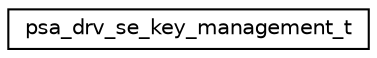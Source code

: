 digraph "Graphical Class Hierarchy"
{
 // LATEX_PDF_SIZE
  edge [fontname="Helvetica",fontsize="10",labelfontname="Helvetica",labelfontsize="10"];
  node [fontname="Helvetica",fontsize="10",shape=record];
  rankdir="LR";
  Node0 [label="psa_drv_se_key_management_t",height=0.2,width=0.4,color="black", fillcolor="white", style="filled",URL="$structpsa__drv__se__key__management__t.html",tooltip="A struct containing all of the function pointers needed to for secure element key management."];
}
